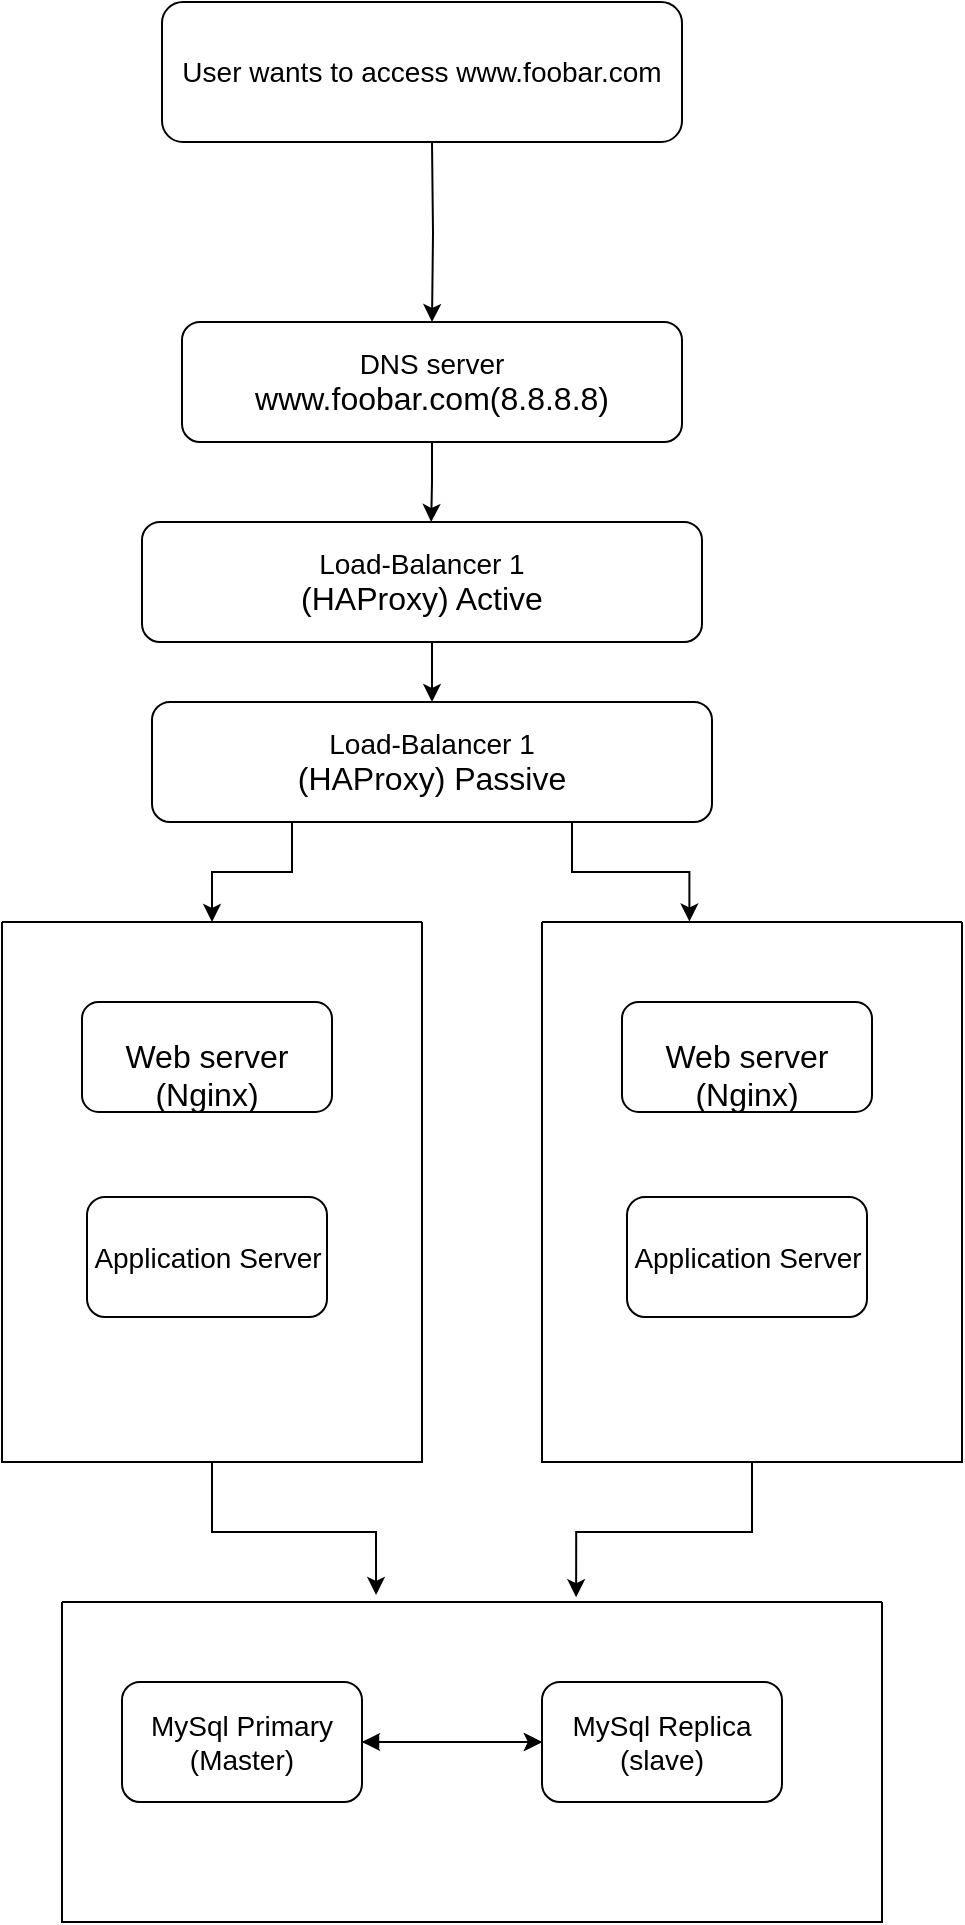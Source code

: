 <mxfile version="27.1.6">
  <diagram name="Page-1" id="wk6wAtFcDwRdvndeJLqF">
    <mxGraphModel dx="969" dy="479" grid="1" gridSize="10" guides="1" tooltips="1" connect="1" arrows="1" fold="1" page="1" pageScale="1" pageWidth="827" pageHeight="1169" math="0" shadow="0">
      <root>
        <mxCell id="0" />
        <mxCell id="1" parent="0" />
        <mxCell id="lNW7MkjH-JcjPd9_zLlk-6" style="edgeStyle=orthogonalEdgeStyle;rounded=0;orthogonalLoop=1;jettySize=auto;html=1;exitX=0.5;exitY=1;exitDx=0;exitDy=0;" edge="1" parent="1" target="lNW7MkjH-JcjPd9_zLlk-2">
          <mxGeometry relative="1" as="geometry">
            <mxPoint x="395" y="140.0" as="sourcePoint" />
          </mxGeometry>
        </mxCell>
        <mxCell id="lNW7MkjH-JcjPd9_zLlk-1" value="&lt;font style=&quot;font-size: 14px;&quot;&gt;User wants to access www.foobar.com&lt;/font&gt;" style="rounded=1;whiteSpace=wrap;html=1;" vertex="1" parent="1">
          <mxGeometry x="260" y="70" width="260" height="70" as="geometry" />
        </mxCell>
        <mxCell id="lNW7MkjH-JcjPd9_zLlk-14" style="edgeStyle=orthogonalEdgeStyle;rounded=0;orthogonalLoop=1;jettySize=auto;html=1;exitX=0.5;exitY=1;exitDx=0;exitDy=0;" edge="1" parent="1" source="lNW7MkjH-JcjPd9_zLlk-2">
          <mxGeometry relative="1" as="geometry">
            <mxPoint x="394.588" y="330" as="targetPoint" />
          </mxGeometry>
        </mxCell>
        <mxCell id="lNW7MkjH-JcjPd9_zLlk-2" value="&lt;font style=&quot;font-size: 14px;&quot;&gt;DNS server&lt;/font&gt;&lt;div&gt;&lt;font size=&quot;3&quot;&gt;www.foobar.com(8.8.8.8)&lt;/font&gt;&lt;/div&gt;" style="rounded=1;whiteSpace=wrap;html=1;" vertex="1" parent="1">
          <mxGeometry x="270" y="230" width="250" height="60" as="geometry" />
        </mxCell>
        <mxCell id="lNW7MkjH-JcjPd9_zLlk-65" style="edgeStyle=orthogonalEdgeStyle;rounded=0;orthogonalLoop=1;jettySize=auto;html=1;exitX=0.5;exitY=1;exitDx=0;exitDy=0;entryX=0.5;entryY=0;entryDx=0;entryDy=0;" edge="1" parent="1" source="lNW7MkjH-JcjPd9_zLlk-16" target="lNW7MkjH-JcjPd9_zLlk-64">
          <mxGeometry relative="1" as="geometry" />
        </mxCell>
        <mxCell id="lNW7MkjH-JcjPd9_zLlk-16" value="&lt;font style=&quot;font-size: 14px;&quot;&gt;Load-Balancer 1&lt;/font&gt;&lt;div&gt;&lt;font size=&quot;3&quot;&gt;(HAProxy) Active&lt;/font&gt;&lt;/div&gt;" style="rounded=1;whiteSpace=wrap;html=1;" vertex="1" parent="1">
          <mxGeometry x="250" y="330" width="280" height="60" as="geometry" />
        </mxCell>
        <mxCell id="lNW7MkjH-JcjPd9_zLlk-31" value="" style="swimlane;startSize=0;" vertex="1" parent="1">
          <mxGeometry x="180" y="530" width="210" height="270" as="geometry" />
        </mxCell>
        <mxCell id="lNW7MkjH-JcjPd9_zLlk-20" value="&lt;font style=&quot;font-size: 14px;&quot;&gt;Application Server&lt;/font&gt;" style="rounded=1;whiteSpace=wrap;html=1;" vertex="1" parent="lNW7MkjH-JcjPd9_zLlk-31">
          <mxGeometry x="42.5" y="137.5" width="120" height="60" as="geometry" />
        </mxCell>
        <mxCell id="lNW7MkjH-JcjPd9_zLlk-18" value="&lt;font style=&quot;font-size: 14px;&quot;&gt;&lt;br&gt;&lt;/font&gt;&lt;div&gt;&lt;font size=&quot;3&quot;&gt;Web server&lt;/font&gt;&lt;/div&gt;&lt;div&gt;&lt;font size=&quot;3&quot;&gt;(Nginx)&lt;/font&gt;&lt;/div&gt;" style="rounded=1;whiteSpace=wrap;html=1;" vertex="1" parent="lNW7MkjH-JcjPd9_zLlk-31">
          <mxGeometry x="40" y="40" width="125" height="55" as="geometry" />
        </mxCell>
        <mxCell id="lNW7MkjH-JcjPd9_zLlk-58" value="" style="swimlane;startSize=0;" vertex="1" parent="1">
          <mxGeometry x="450" y="530" width="210" height="270" as="geometry" />
        </mxCell>
        <mxCell id="lNW7MkjH-JcjPd9_zLlk-59" value="&lt;font style=&quot;font-size: 14px;&quot;&gt;Application Server&lt;/font&gt;" style="rounded=1;whiteSpace=wrap;html=1;" vertex="1" parent="lNW7MkjH-JcjPd9_zLlk-58">
          <mxGeometry x="42.5" y="137.5" width="120" height="60" as="geometry" />
        </mxCell>
        <mxCell id="lNW7MkjH-JcjPd9_zLlk-60" value="&lt;font style=&quot;font-size: 14px;&quot;&gt;&lt;br&gt;&lt;/font&gt;&lt;div&gt;&lt;font size=&quot;3&quot;&gt;Web server&lt;/font&gt;&lt;/div&gt;&lt;div&gt;&lt;font size=&quot;3&quot;&gt;(Nginx)&lt;/font&gt;&lt;/div&gt;" style="rounded=1;whiteSpace=wrap;html=1;" vertex="1" parent="lNW7MkjH-JcjPd9_zLlk-58">
          <mxGeometry x="40" y="40" width="125" height="55" as="geometry" />
        </mxCell>
        <mxCell id="lNW7MkjH-JcjPd9_zLlk-71" style="edgeStyle=orthogonalEdgeStyle;rounded=0;orthogonalLoop=1;jettySize=auto;html=1;exitX=0.25;exitY=1;exitDx=0;exitDy=0;entryX=0.5;entryY=0;entryDx=0;entryDy=0;" edge="1" parent="1" source="lNW7MkjH-JcjPd9_zLlk-64" target="lNW7MkjH-JcjPd9_zLlk-31">
          <mxGeometry relative="1" as="geometry" />
        </mxCell>
        <mxCell id="lNW7MkjH-JcjPd9_zLlk-64" value="&lt;font style=&quot;font-size: 14px;&quot;&gt;Load-Balancer 1&lt;/font&gt;&lt;div&gt;&lt;font size=&quot;3&quot;&gt;(HAProxy) Passive&lt;/font&gt;&lt;/div&gt;" style="rounded=1;whiteSpace=wrap;html=1;" vertex="1" parent="1">
          <mxGeometry x="255" y="420" width="280" height="60" as="geometry" />
        </mxCell>
        <mxCell id="lNW7MkjH-JcjPd9_zLlk-66" style="edgeStyle=orthogonalEdgeStyle;rounded=0;orthogonalLoop=1;jettySize=auto;html=1;exitX=0.5;exitY=1;exitDx=0;exitDy=0;" edge="1" parent="1" source="lNW7MkjH-JcjPd9_zLlk-58" target="lNW7MkjH-JcjPd9_zLlk-58">
          <mxGeometry relative="1" as="geometry" />
        </mxCell>
        <mxCell id="lNW7MkjH-JcjPd9_zLlk-62" value="&lt;font style=&quot;font-size: 14px;&quot;&gt;MySql Replica&lt;/font&gt;&lt;div&gt;&lt;font style=&quot;font-size: 14px;&quot;&gt;(slave)&lt;/font&gt;&lt;/div&gt;" style="rounded=1;whiteSpace=wrap;html=1;" vertex="1" parent="1">
          <mxGeometry x="450" y="910" width="120" height="60" as="geometry" />
        </mxCell>
        <mxCell id="lNW7MkjH-JcjPd9_zLlk-75" style="edgeStyle=orthogonalEdgeStyle;rounded=0;orthogonalLoop=1;jettySize=auto;html=1;exitX=1;exitY=0.5;exitDx=0;exitDy=0;entryX=0;entryY=0.5;entryDx=0;entryDy=0;startArrow=classic;startFill=0;" edge="1" parent="1" source="lNW7MkjH-JcjPd9_zLlk-40" target="lNW7MkjH-JcjPd9_zLlk-62">
          <mxGeometry relative="1" as="geometry" />
        </mxCell>
        <mxCell id="lNW7MkjH-JcjPd9_zLlk-76" value="" style="edgeStyle=orthogonalEdgeStyle;rounded=0;orthogonalLoop=1;jettySize=auto;html=1;startArrow=blockThin;startFill=1;" edge="1" parent="1" source="lNW7MkjH-JcjPd9_zLlk-40" target="lNW7MkjH-JcjPd9_zLlk-62">
          <mxGeometry relative="1" as="geometry" />
        </mxCell>
        <mxCell id="lNW7MkjH-JcjPd9_zLlk-40" value="&lt;font style=&quot;font-size: 14px;&quot;&gt;MySql Primary&lt;/font&gt;&lt;div&gt;&lt;font style=&quot;font-size: 14px;&quot;&gt;(Master)&lt;/font&gt;&lt;/div&gt;" style="rounded=1;whiteSpace=wrap;html=1;" vertex="1" parent="1">
          <mxGeometry x="240" y="910" width="120" height="60" as="geometry" />
        </mxCell>
        <mxCell id="lNW7MkjH-JcjPd9_zLlk-70" value="" style="swimlane;startSize=0;" vertex="1" parent="1">
          <mxGeometry x="210" y="870" width="410" height="160" as="geometry" />
        </mxCell>
        <mxCell id="lNW7MkjH-JcjPd9_zLlk-72" style="edgeStyle=orthogonalEdgeStyle;rounded=0;orthogonalLoop=1;jettySize=auto;html=1;exitX=0.75;exitY=1;exitDx=0;exitDy=0;entryX=0.351;entryY=-0.001;entryDx=0;entryDy=0;entryPerimeter=0;" edge="1" parent="1" source="lNW7MkjH-JcjPd9_zLlk-64" target="lNW7MkjH-JcjPd9_zLlk-58">
          <mxGeometry relative="1" as="geometry" />
        </mxCell>
        <mxCell id="lNW7MkjH-JcjPd9_zLlk-73" style="edgeStyle=orthogonalEdgeStyle;rounded=0;orthogonalLoop=1;jettySize=auto;html=1;exitX=0.5;exitY=1;exitDx=0;exitDy=0;entryX=0.383;entryY=-0.022;entryDx=0;entryDy=0;entryPerimeter=0;" edge="1" parent="1" source="lNW7MkjH-JcjPd9_zLlk-31" target="lNW7MkjH-JcjPd9_zLlk-70">
          <mxGeometry relative="1" as="geometry" />
        </mxCell>
        <mxCell id="lNW7MkjH-JcjPd9_zLlk-74" style="edgeStyle=orthogonalEdgeStyle;rounded=0;orthogonalLoop=1;jettySize=auto;html=1;exitX=0.5;exitY=1;exitDx=0;exitDy=0;entryX=0.627;entryY=-0.015;entryDx=0;entryDy=0;entryPerimeter=0;" edge="1" parent="1" source="lNW7MkjH-JcjPd9_zLlk-58" target="lNW7MkjH-JcjPd9_zLlk-70">
          <mxGeometry relative="1" as="geometry" />
        </mxCell>
      </root>
    </mxGraphModel>
  </diagram>
</mxfile>
